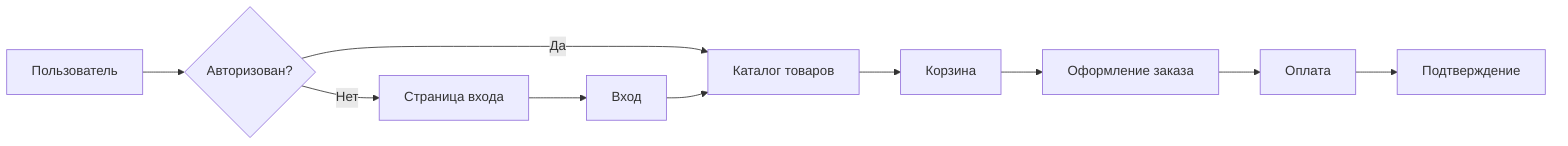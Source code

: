 flowchart LR
    A[Пользователь] --> B{Авторизован?}
    B -->|Да| C[Каталог товаров]
    B -->|Нет| D[Страница входа]
    D --> E[Вход]
    E --> C
    C --> F[Корзина]
    F --> G[Оформление заказа]
    G --> H[Оплата]
    H --> I[Подтверждение]
